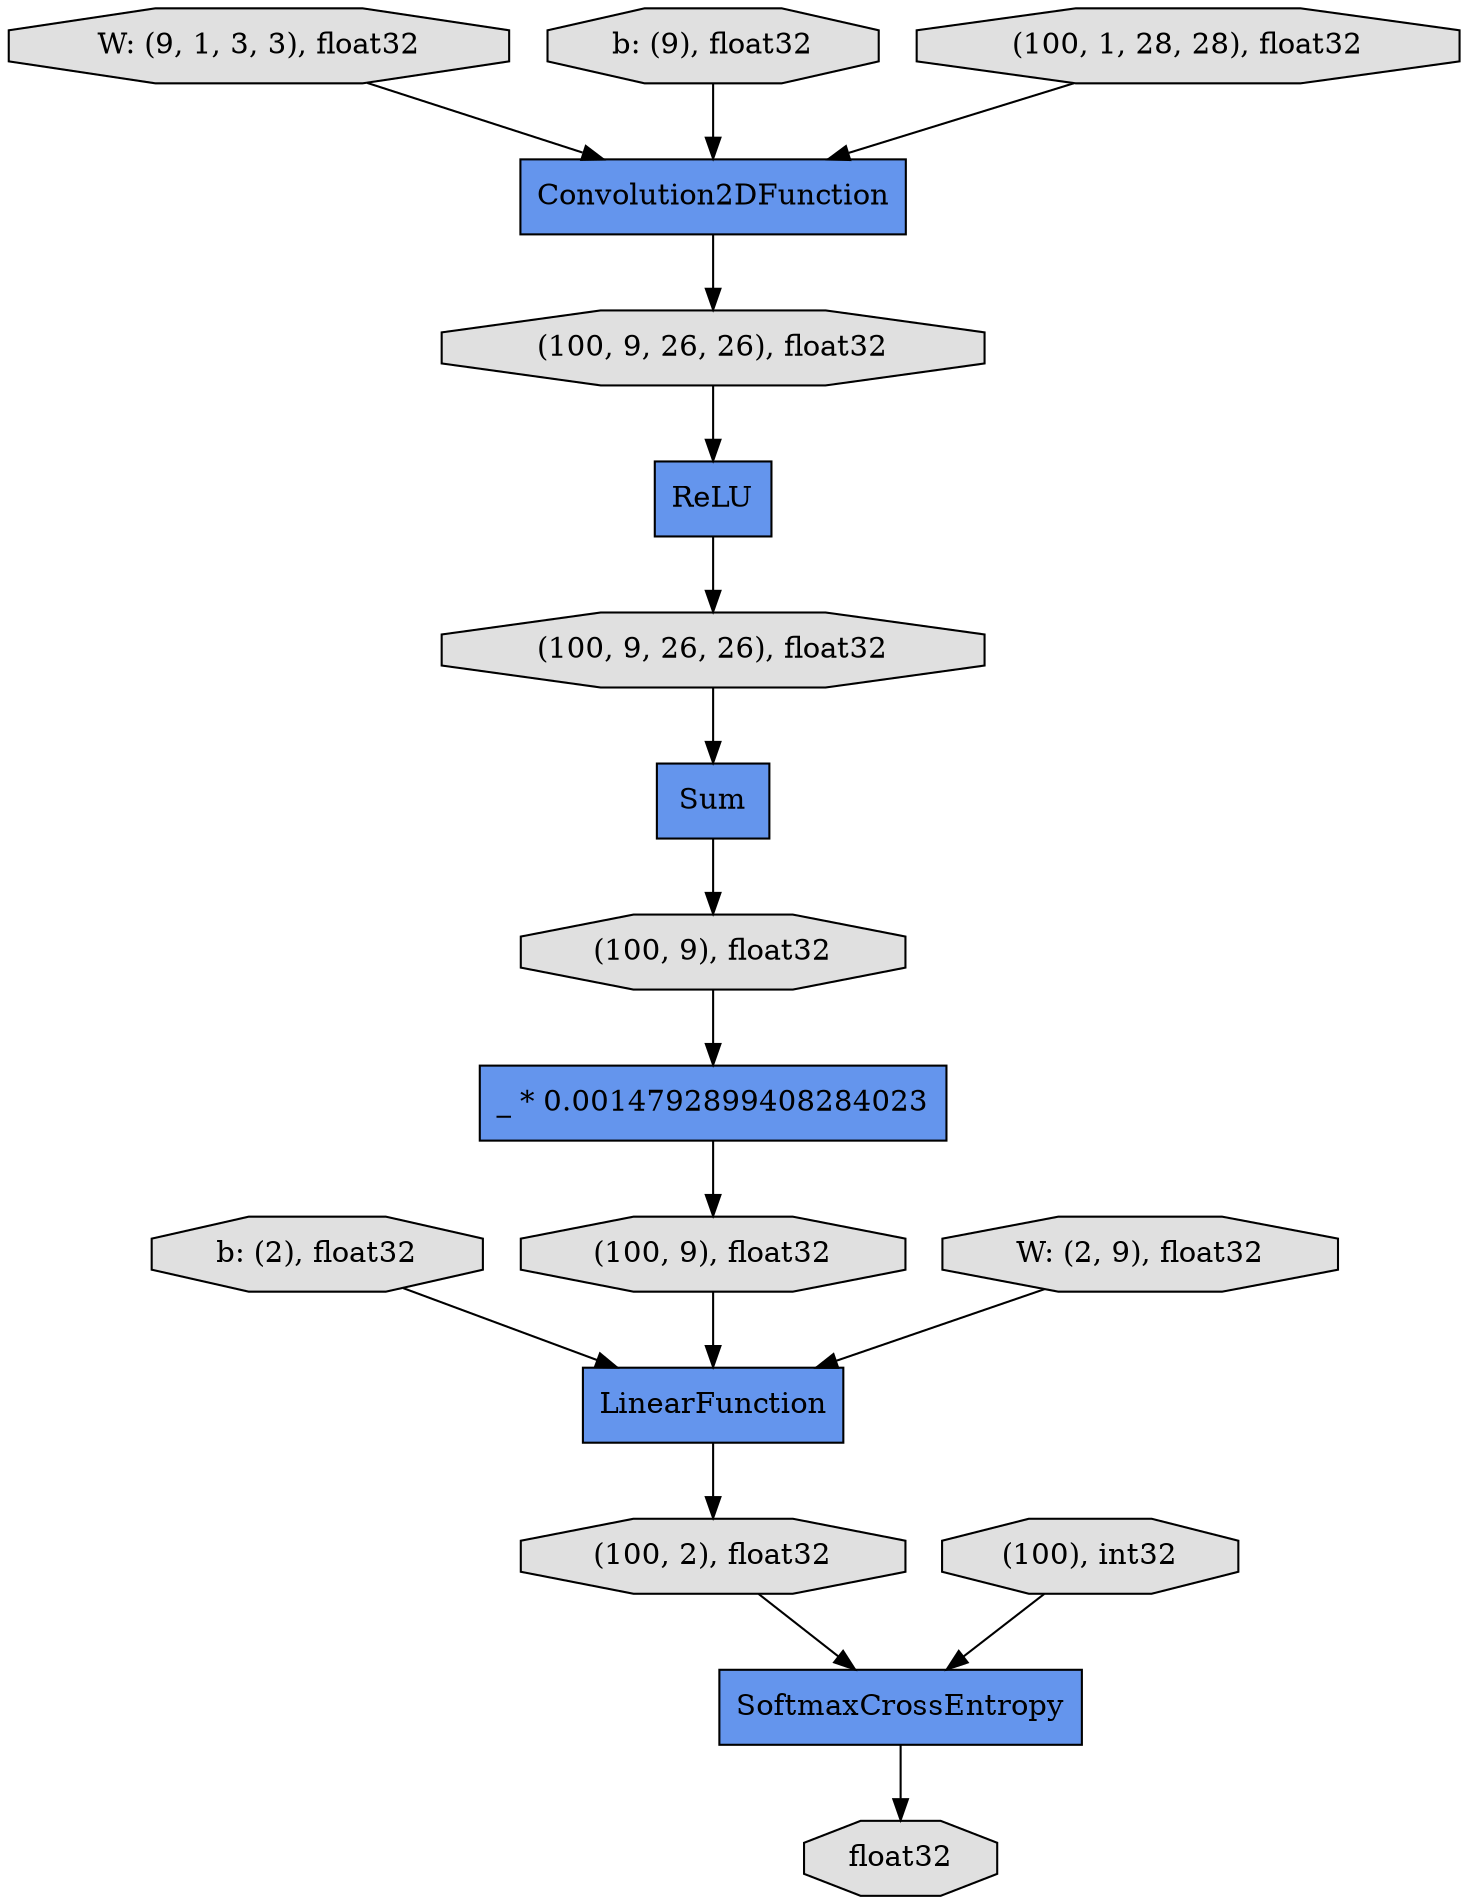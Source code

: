 digraph graphname{rankdir=TB;140280158513696 [label="float32",shape="octagon",fillcolor="#E0E0E0",style="filled"];140280158579288 [label="b: (2), float32",shape="octagon",fillcolor="#E0E0E0",style="filled"];140280158513752 [label="Sum",shape="record",fillcolor="#6495ED",style="filled"];140280158512744 [label="Convolution2DFunction",shape="record",fillcolor="#6495ED",style="filled"];140280158513528 [label="(100, 9, 26, 26), float32",shape="octagon",fillcolor="#E0E0E0",style="filled"];140280158512296 [label="LinearFunction",shape="record",fillcolor="#6495ED",style="filled"];140280158577832 [label="W: (9, 1, 3, 3), float32",shape="octagon",fillcolor="#E0E0E0",style="filled"];140280158511344 [label="(100, 2), float32",shape="octagon",fillcolor="#E0E0E0",style="filled"];140280158512408 [label="(100, 9), float32",shape="octagon",fillcolor="#E0E0E0",style="filled"];140280158511904 [label="(100, 9, 26, 26), float32",shape="octagon",fillcolor="#E0E0E0",style="filled"];140280158512464 [label="_ * 0.0014792899408284023",shape="record",fillcolor="#6495ED",style="filled"];140280158577496 [label="b: (9), float32",shape="octagon",fillcolor="#E0E0E0",style="filled"];140280158579568 [label="W: (2, 9), float32",shape="octagon",fillcolor="#E0E0E0",style="filled"];140280158512520 [label="ReLU",shape="record",fillcolor="#6495ED",style="filled"];140280158511512 [label="SoftmaxCrossEntropy",shape="record",fillcolor="#6495ED",style="filled"];140280158512072 [label="(100), int32",shape="octagon",fillcolor="#E0E0E0",style="filled"];140280158514144 [label="(100, 9), float32",shape="octagon",fillcolor="#E0E0E0",style="filled"];140280158513136 [label="(100, 1, 28, 28), float32",shape="octagon",fillcolor="#E0E0E0",style="filled"];140280158513752 -> 140280158514144;140280158513136 -> 140280158512744;140280158579288 -> 140280158512296;140280158512520 -> 140280158511904;140280158579568 -> 140280158512296;140280158511344 -> 140280158511512;140280158512408 -> 140280158512296;140280158514144 -> 140280158512464;140280158511904 -> 140280158513752;140280158513528 -> 140280158512520;140280158577832 -> 140280158512744;140280158512296 -> 140280158511344;140280158512744 -> 140280158513528;140280158511512 -> 140280158513696;140280158512464 -> 140280158512408;140280158512072 -> 140280158511512;140280158577496 -> 140280158512744;}